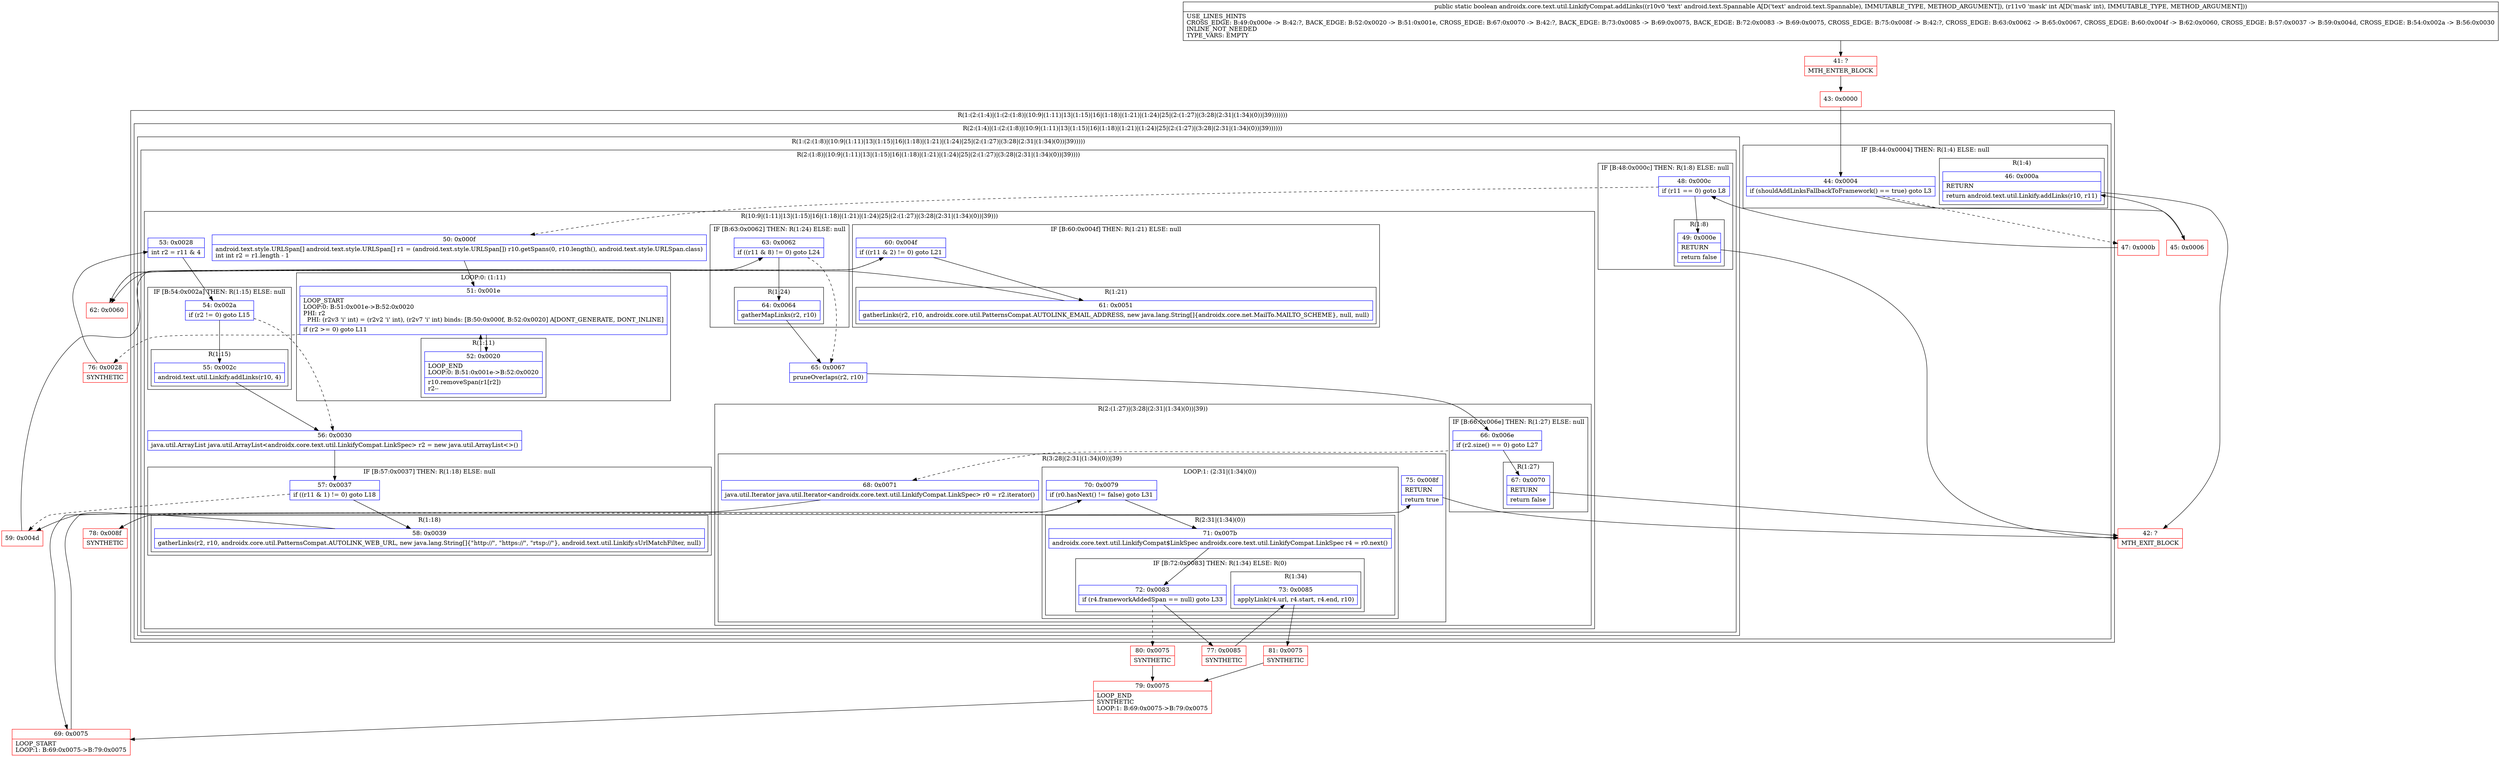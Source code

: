 digraph "CFG forandroidx.core.text.util.LinkifyCompat.addLinks(Landroid\/text\/Spannable;I)Z" {
subgraph cluster_Region_1104514654 {
label = "R(1:(2:(1:4)|(1:(2:(1:8)|(10:9|(1:11)|13|(1:15)|16|(1:18)|(1:21)|(1:24)|25|(2:(1:27)|(3:28|(2:31|(1:34)(0))|39)))))))";
node [shape=record,color=blue];
subgraph cluster_Region_2035043062 {
label = "R(2:(1:4)|(1:(2:(1:8)|(10:9|(1:11)|13|(1:15)|16|(1:18)|(1:21)|(1:24)|25|(2:(1:27)|(3:28|(2:31|(1:34)(0))|39))))))";
node [shape=record,color=blue];
subgraph cluster_IfRegion_638207738 {
label = "IF [B:44:0x0004] THEN: R(1:4) ELSE: null";
node [shape=record,color=blue];
Node_44 [shape=record,label="{44\:\ 0x0004|if (shouldAddLinksFallbackToFramework() == true) goto L3\l}"];
subgraph cluster_Region_1013782119 {
label = "R(1:4)";
node [shape=record,color=blue];
Node_46 [shape=record,label="{46\:\ 0x000a|RETURN\l|return android.text.util.Linkify.addLinks(r10, r11)\l}"];
}
}
subgraph cluster_Region_1361565898 {
label = "R(1:(2:(1:8)|(10:9|(1:11)|13|(1:15)|16|(1:18)|(1:21)|(1:24)|25|(2:(1:27)|(3:28|(2:31|(1:34)(0))|39)))))";
node [shape=record,color=blue];
subgraph cluster_Region_1244083170 {
label = "R(2:(1:8)|(10:9|(1:11)|13|(1:15)|16|(1:18)|(1:21)|(1:24)|25|(2:(1:27)|(3:28|(2:31|(1:34)(0))|39))))";
node [shape=record,color=blue];
subgraph cluster_IfRegion_1055822282 {
label = "IF [B:48:0x000c] THEN: R(1:8) ELSE: null";
node [shape=record,color=blue];
Node_48 [shape=record,label="{48\:\ 0x000c|if (r11 == 0) goto L8\l}"];
subgraph cluster_Region_1793357406 {
label = "R(1:8)";
node [shape=record,color=blue];
Node_49 [shape=record,label="{49\:\ 0x000e|RETURN\l|return false\l}"];
}
}
subgraph cluster_Region_1927224031 {
label = "R(10:9|(1:11)|13|(1:15)|16|(1:18)|(1:21)|(1:24)|25|(2:(1:27)|(3:28|(2:31|(1:34)(0))|39)))";
node [shape=record,color=blue];
Node_50 [shape=record,label="{50\:\ 0x000f|android.text.style.URLSpan[] android.text.style.URLSpan[] r1 = (android.text.style.URLSpan[]) r10.getSpans(0, r10.length(), android.text.style.URLSpan.class)\lint int r2 = r1.length \- 1\l}"];
subgraph cluster_LoopRegion_1981996538 {
label = "LOOP:0: (1:11)";
node [shape=record,color=blue];
Node_51 [shape=record,label="{51\:\ 0x001e|LOOP_START\lLOOP:0: B:51:0x001e\-\>B:52:0x0020\lPHI: r2 \l  PHI: (r2v3 'i' int) = (r2v2 'i' int), (r2v7 'i' int) binds: [B:50:0x000f, B:52:0x0020] A[DONT_GENERATE, DONT_INLINE]\l|if (r2 \>= 0) goto L11\l}"];
subgraph cluster_Region_2114221514 {
label = "R(1:11)";
node [shape=record,color=blue];
Node_52 [shape=record,label="{52\:\ 0x0020|LOOP_END\lLOOP:0: B:51:0x001e\-\>B:52:0x0020\l|r10.removeSpan(r1[r2])\lr2\-\-\l}"];
}
}
Node_53 [shape=record,label="{53\:\ 0x0028|int r2 = r11 & 4\l}"];
subgraph cluster_IfRegion_435335892 {
label = "IF [B:54:0x002a] THEN: R(1:15) ELSE: null";
node [shape=record,color=blue];
Node_54 [shape=record,label="{54\:\ 0x002a|if (r2 != 0) goto L15\l}"];
subgraph cluster_Region_90837568 {
label = "R(1:15)";
node [shape=record,color=blue];
Node_55 [shape=record,label="{55\:\ 0x002c|android.text.util.Linkify.addLinks(r10, 4)\l}"];
}
}
Node_56 [shape=record,label="{56\:\ 0x0030|java.util.ArrayList java.util.ArrayList\<androidx.core.text.util.LinkifyCompat.LinkSpec\> r2 = new java.util.ArrayList\<\>()\l}"];
subgraph cluster_IfRegion_1990297900 {
label = "IF [B:57:0x0037] THEN: R(1:18) ELSE: null";
node [shape=record,color=blue];
Node_57 [shape=record,label="{57\:\ 0x0037|if ((r11 & 1) != 0) goto L18\l}"];
subgraph cluster_Region_334580439 {
label = "R(1:18)";
node [shape=record,color=blue];
Node_58 [shape=record,label="{58\:\ 0x0039|gatherLinks(r2, r10, androidx.core.util.PatternsCompat.AUTOLINK_WEB_URL, new java.lang.String[]\{\"http:\/\/\", \"https:\/\/\", \"rtsp:\/\/\"\}, android.text.util.Linkify.sUrlMatchFilter, null)\l}"];
}
}
subgraph cluster_IfRegion_1007363827 {
label = "IF [B:60:0x004f] THEN: R(1:21) ELSE: null";
node [shape=record,color=blue];
Node_60 [shape=record,label="{60\:\ 0x004f|if ((r11 & 2) != 0) goto L21\l}"];
subgraph cluster_Region_1943836766 {
label = "R(1:21)";
node [shape=record,color=blue];
Node_61 [shape=record,label="{61\:\ 0x0051|gatherLinks(r2, r10, androidx.core.util.PatternsCompat.AUTOLINK_EMAIL_ADDRESS, new java.lang.String[]\{androidx.core.net.MailTo.MAILTO_SCHEME\}, null, null)\l}"];
}
}
subgraph cluster_IfRegion_1964302762 {
label = "IF [B:63:0x0062] THEN: R(1:24) ELSE: null";
node [shape=record,color=blue];
Node_63 [shape=record,label="{63\:\ 0x0062|if ((r11 & 8) != 0) goto L24\l}"];
subgraph cluster_Region_774576586 {
label = "R(1:24)";
node [shape=record,color=blue];
Node_64 [shape=record,label="{64\:\ 0x0064|gatherMapLinks(r2, r10)\l}"];
}
}
Node_65 [shape=record,label="{65\:\ 0x0067|pruneOverlaps(r2, r10)\l}"];
subgraph cluster_Region_549000538 {
label = "R(2:(1:27)|(3:28|(2:31|(1:34)(0))|39))";
node [shape=record,color=blue];
subgraph cluster_IfRegion_574843593 {
label = "IF [B:66:0x006e] THEN: R(1:27) ELSE: null";
node [shape=record,color=blue];
Node_66 [shape=record,label="{66\:\ 0x006e|if (r2.size() == 0) goto L27\l}"];
subgraph cluster_Region_1512767624 {
label = "R(1:27)";
node [shape=record,color=blue];
Node_67 [shape=record,label="{67\:\ 0x0070|RETURN\l|return false\l}"];
}
}
subgraph cluster_Region_1006451620 {
label = "R(3:28|(2:31|(1:34)(0))|39)";
node [shape=record,color=blue];
Node_68 [shape=record,label="{68\:\ 0x0071|java.util.Iterator java.util.Iterator\<androidx.core.text.util.LinkifyCompat.LinkSpec\> r0 = r2.iterator()\l}"];
subgraph cluster_LoopRegion_745818861 {
label = "LOOP:1: (2:31|(1:34)(0))";
node [shape=record,color=blue];
Node_70 [shape=record,label="{70\:\ 0x0079|if (r0.hasNext() != false) goto L31\l}"];
subgraph cluster_Region_1525150688 {
label = "R(2:31|(1:34)(0))";
node [shape=record,color=blue];
Node_71 [shape=record,label="{71\:\ 0x007b|androidx.core.text.util.LinkifyCompat$LinkSpec androidx.core.text.util.LinkifyCompat.LinkSpec r4 = r0.next()\l}"];
subgraph cluster_IfRegion_1674305367 {
label = "IF [B:72:0x0083] THEN: R(1:34) ELSE: R(0)";
node [shape=record,color=blue];
Node_72 [shape=record,label="{72\:\ 0x0083|if (r4.frameworkAddedSpan == null) goto L33\l}"];
subgraph cluster_Region_825882769 {
label = "R(1:34)";
node [shape=record,color=blue];
Node_73 [shape=record,label="{73\:\ 0x0085|applyLink(r4.url, r4.start, r4.end, r10)\l}"];
}
subgraph cluster_Region_1072863616 {
label = "R(0)";
node [shape=record,color=blue];
}
}
}
}
Node_75 [shape=record,label="{75\:\ 0x008f|RETURN\l|return true\l}"];
}
}
}
}
}
}
}
Node_41 [shape=record,color=red,label="{41\:\ ?|MTH_ENTER_BLOCK\l}"];
Node_43 [shape=record,color=red,label="{43\:\ 0x0000}"];
Node_45 [shape=record,color=red,label="{45\:\ 0x0006}"];
Node_42 [shape=record,color=red,label="{42\:\ ?|MTH_EXIT_BLOCK\l}"];
Node_47 [shape=record,color=red,label="{47\:\ 0x000b}"];
Node_76 [shape=record,color=red,label="{76\:\ 0x0028|SYNTHETIC\l}"];
Node_59 [shape=record,color=red,label="{59\:\ 0x004d}"];
Node_62 [shape=record,color=red,label="{62\:\ 0x0060}"];
Node_69 [shape=record,color=red,label="{69\:\ 0x0075|LOOP_START\lLOOP:1: B:69:0x0075\-\>B:79:0x0075\l}"];
Node_77 [shape=record,color=red,label="{77\:\ 0x0085|SYNTHETIC\l}"];
Node_81 [shape=record,color=red,label="{81\:\ 0x0075|SYNTHETIC\l}"];
Node_79 [shape=record,color=red,label="{79\:\ 0x0075|LOOP_END\lSYNTHETIC\lLOOP:1: B:69:0x0075\-\>B:79:0x0075\l}"];
Node_80 [shape=record,color=red,label="{80\:\ 0x0075|SYNTHETIC\l}"];
Node_78 [shape=record,color=red,label="{78\:\ 0x008f|SYNTHETIC\l}"];
MethodNode[shape=record,label="{public static boolean androidx.core.text.util.LinkifyCompat.addLinks((r10v0 'text' android.text.Spannable A[D('text' android.text.Spannable), IMMUTABLE_TYPE, METHOD_ARGUMENT]), (r11v0 'mask' int A[D('mask' int), IMMUTABLE_TYPE, METHOD_ARGUMENT]))  | USE_LINES_HINTS\lCROSS_EDGE: B:49:0x000e \-\> B:42:?, BACK_EDGE: B:52:0x0020 \-\> B:51:0x001e, CROSS_EDGE: B:67:0x0070 \-\> B:42:?, BACK_EDGE: B:73:0x0085 \-\> B:69:0x0075, BACK_EDGE: B:72:0x0083 \-\> B:69:0x0075, CROSS_EDGE: B:75:0x008f \-\> B:42:?, CROSS_EDGE: B:63:0x0062 \-\> B:65:0x0067, CROSS_EDGE: B:60:0x004f \-\> B:62:0x0060, CROSS_EDGE: B:57:0x0037 \-\> B:59:0x004d, CROSS_EDGE: B:54:0x002a \-\> B:56:0x0030\lINLINE_NOT_NEEDED\lTYPE_VARS: EMPTY\l}"];
MethodNode -> Node_41;Node_44 -> Node_45;
Node_44 -> Node_47[style=dashed];
Node_46 -> Node_42;
Node_48 -> Node_49;
Node_48 -> Node_50[style=dashed];
Node_49 -> Node_42;
Node_50 -> Node_51;
Node_51 -> Node_52;
Node_51 -> Node_76[style=dashed];
Node_52 -> Node_51;
Node_53 -> Node_54;
Node_54 -> Node_55;
Node_54 -> Node_56[style=dashed];
Node_55 -> Node_56;
Node_56 -> Node_57;
Node_57 -> Node_58;
Node_57 -> Node_59[style=dashed];
Node_58 -> Node_59;
Node_60 -> Node_61;
Node_60 -> Node_62[style=dashed];
Node_61 -> Node_62;
Node_63 -> Node_64;
Node_63 -> Node_65[style=dashed];
Node_64 -> Node_65;
Node_65 -> Node_66;
Node_66 -> Node_67;
Node_66 -> Node_68[style=dashed];
Node_67 -> Node_42;
Node_68 -> Node_69;
Node_70 -> Node_71;
Node_70 -> Node_78[style=dashed];
Node_71 -> Node_72;
Node_72 -> Node_77;
Node_72 -> Node_80[style=dashed];
Node_73 -> Node_81;
Node_75 -> Node_42;
Node_41 -> Node_43;
Node_43 -> Node_44;
Node_45 -> Node_46;
Node_47 -> Node_48;
Node_76 -> Node_53;
Node_59 -> Node_60;
Node_62 -> Node_63;
Node_69 -> Node_70;
Node_77 -> Node_73;
Node_81 -> Node_79;
Node_79 -> Node_69;
Node_80 -> Node_79;
Node_78 -> Node_75;
}

